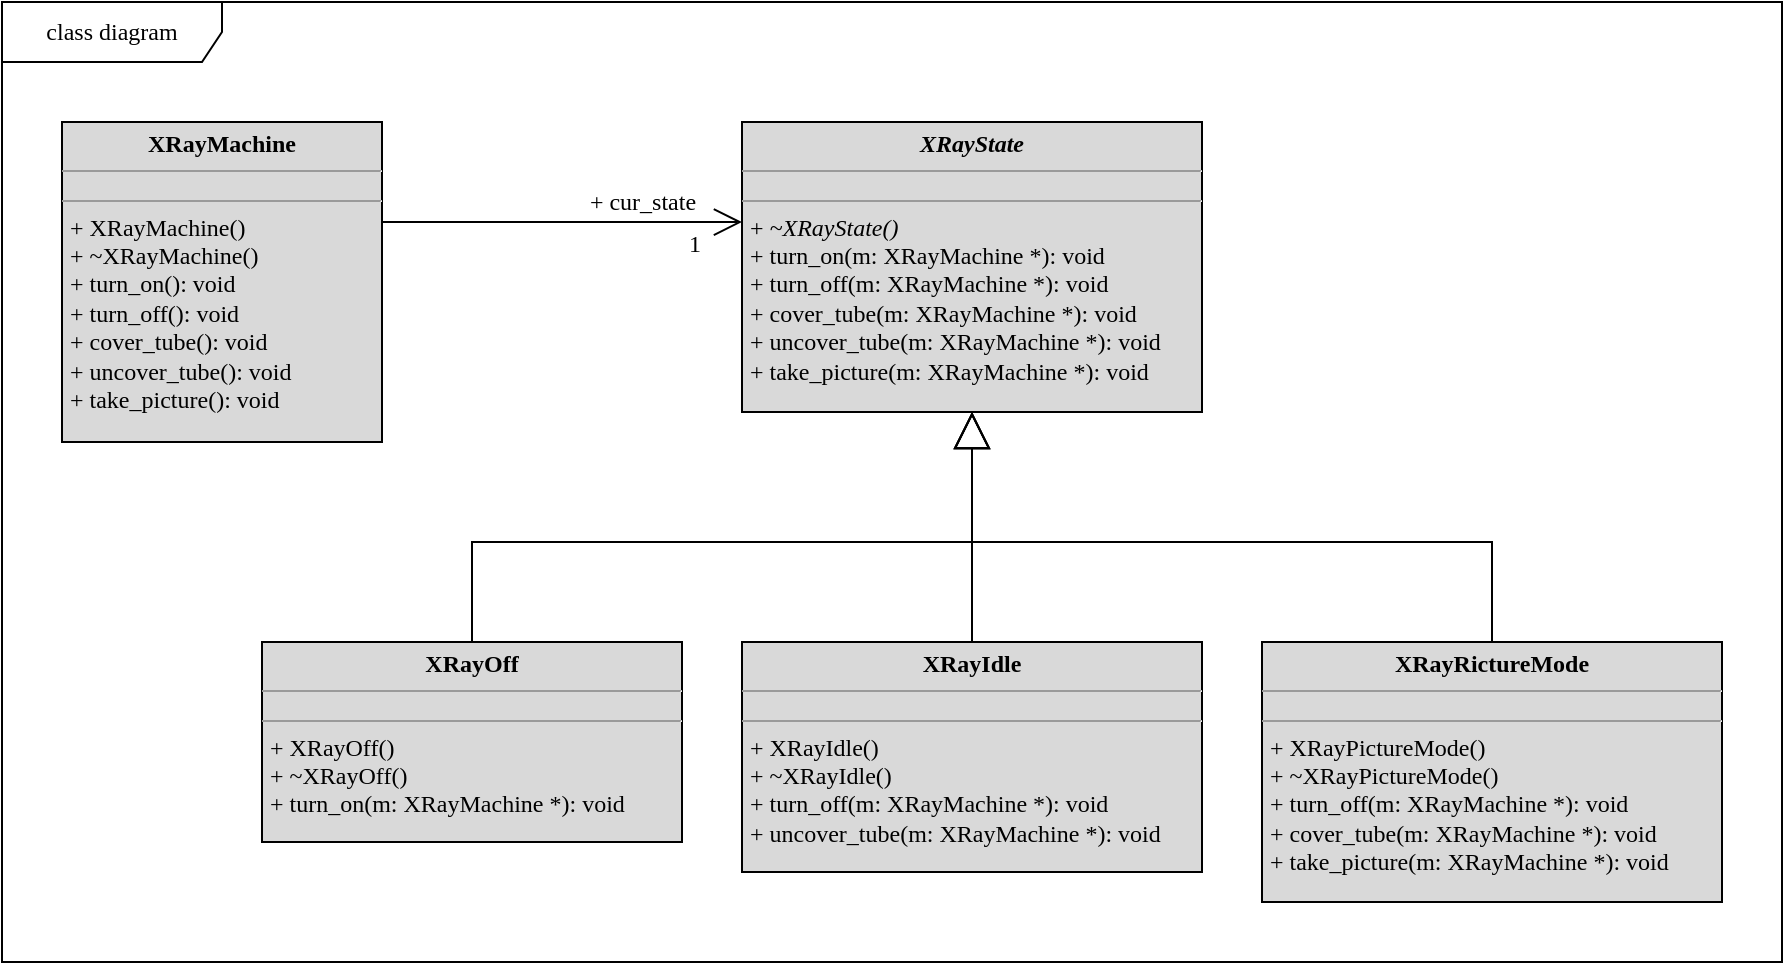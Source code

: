 <mxfile version="12.4.8" type="device"><diagram id="iNnbIr-GNQH2sSU8nPhJ" name="Page-1"><mxGraphModel dx="975" dy="546" grid="1" gridSize="10" guides="1" tooltips="1" connect="1" arrows="1" fold="1" page="1" pageScale="1" pageWidth="1169" pageHeight="827" math="0" shadow="0" extFonts="IBM Plex Sans^https://fonts.googleapis.com/css?family=IBM+Plex+Sans|IBM Plex Mono^https://fonts.googleapis.com/css?family=IBM+Plex+Mono"><root><mxCell id="0"/><mxCell id="1" parent="0"/><mxCell id="2L0PT9hVQQg2kNEpAI4E-1" value="&lt;font face=&quot;IBM Plex Sans&quot;&gt;class diagram&lt;/font&gt;" style="shape=umlFrame;whiteSpace=wrap;html=1;fontFamily=IBM Plex Mono;FType=g;width=110;height=30;" parent="1" vertex="1"><mxGeometry x="70" y="140" width="890" height="480" as="geometry"/></mxCell><mxCell id="2L0PT9hVQQg2kNEpAI4E-2" value="&lt;p style=&quot;margin: 0px ; margin-top: 4px ; text-align: center&quot;&gt;&lt;font face=&quot;IBM Plex Sans&quot;&gt;&lt;b&gt;XRayMachine&lt;/b&gt;&lt;br&gt;&lt;/font&gt;&lt;/p&gt;&lt;hr size=&quot;1&quot;&gt;&lt;p style=&quot;margin: 0px 0px 0px 4px ; font-size: 1px&quot;&gt;&lt;font style=&quot;font-size: 1px&quot; face=&quot;IBM Plex Sans&quot;&gt;&lt;br&gt;&lt;/font&gt;&lt;/p&gt;&lt;hr size=&quot;1&quot;&gt;&lt;p style=&quot;margin: 0px ; margin-left: 4px&quot;&gt;&lt;font face=&quot;IBM Plex Sans&quot;&gt;+ XRayMachine()&lt;/font&gt;&lt;/p&gt;&lt;p style=&quot;margin: 0px ; margin-left: 4px&quot;&gt;&lt;font face=&quot;IBM Plex Sans&quot;&gt;+ ~XRayMachine()&lt;/font&gt;&lt;/p&gt;&lt;p style=&quot;margin: 0px ; margin-left: 4px&quot;&gt;&lt;font face=&quot;IBM Plex Sans&quot;&gt;+ turn_on(): void&lt;/font&gt;&lt;/p&gt;&lt;p style=&quot;margin: 0px ; margin-left: 4px&quot;&gt;&lt;font face=&quot;IBM Plex Sans&quot;&gt;+ turn_off(): void&lt;/font&gt;&lt;/p&gt;&lt;p style=&quot;margin: 0px ; margin-left: 4px&quot;&gt;&lt;font face=&quot;IBM Plex Sans&quot;&gt;+ cover_tube(): void&lt;/font&gt;&lt;/p&gt;&lt;p style=&quot;margin: 0px ; margin-left: 4px&quot;&gt;&lt;font face=&quot;IBM Plex Sans&quot;&gt;+ uncover_tube(): void&lt;/font&gt;&lt;/p&gt;&lt;p style=&quot;margin: 0px ; margin-left: 4px&quot;&gt;&lt;font face=&quot;IBM Plex Sans&quot;&gt;+ take_picture(): void&lt;br&gt;&lt;/font&gt;&lt;/p&gt;&lt;p style=&quot;margin: 0px ; margin-left: 4px&quot;&gt;&lt;font face=&quot;IBM Plex Sans&quot;&gt;&lt;br&gt;&lt;/font&gt;&lt;/p&gt;" style="verticalAlign=top;align=left;overflow=fill;fontSize=12;fontFamily=Helvetica;html=1;fillColor=#D9D9D9;" parent="1" vertex="1"><mxGeometry x="100" y="200" width="160" height="160" as="geometry"/></mxCell><mxCell id="2L0PT9hVQQg2kNEpAI4E-3" value="&lt;p style=&quot;margin: 0px ; margin-top: 4px ; text-align: center&quot;&gt;&lt;font face=&quot;IBM Plex Sans&quot;&gt;&lt;i&gt;&lt;b&gt;XRayState&lt;/b&gt;&lt;/i&gt;&lt;br&gt;&lt;/font&gt;&lt;/p&gt;&lt;hr size=&quot;1&quot;&gt;&lt;p style=&quot;margin: 0px 0px 0px 4px ; font-size: 1px&quot;&gt;&lt;font style=&quot;font-size: 1px&quot; face=&quot;IBM Plex Sans&quot;&gt;&lt;br&gt;&lt;/font&gt;&lt;/p&gt;&lt;hr size=&quot;1&quot;&gt;&lt;p style=&quot;margin: 0px ; margin-left: 4px&quot;&gt;&lt;font face=&quot;IBM Plex Sans&quot;&gt;+ &lt;i&gt;~XRayState()&lt;/i&gt;&lt;/font&gt;&lt;/p&gt;&lt;p style=&quot;margin: 0px ; margin-left: 4px&quot;&gt;&lt;font face=&quot;IBM Plex Sans&quot;&gt;+ turn_on(m: XRayMachine *): void&lt;/font&gt;&lt;/p&gt;&lt;p style=&quot;margin: 0px ; margin-left: 4px&quot;&gt;&lt;font face=&quot;IBM Plex Sans&quot;&gt;+ turn_off(&lt;/font&gt;&lt;font face=&quot;IBM Plex Sans&quot;&gt;&lt;font face=&quot;IBM Plex Sans&quot;&gt;m: XRayMachine *&lt;/font&gt;): void&lt;/font&gt;&lt;/p&gt;&lt;p style=&quot;margin: 0px ; margin-left: 4px&quot;&gt;&lt;font face=&quot;IBM Plex Sans&quot;&gt;+ cover_tube(&lt;/font&gt;&lt;font face=&quot;IBM Plex Sans&quot;&gt;&lt;font face=&quot;IBM Plex Sans&quot;&gt;m: XRayMachine *&lt;/font&gt;): void&lt;/font&gt;&lt;/p&gt;&lt;p style=&quot;margin: 0px ; margin-left: 4px&quot;&gt;&lt;font face=&quot;IBM Plex Sans&quot;&gt;+ uncover_tube(&lt;/font&gt;&lt;font face=&quot;IBM Plex Sans&quot;&gt;&lt;font face=&quot;IBM Plex Sans&quot;&gt;m: XRayMachine *&lt;/font&gt;): void&lt;/font&gt;&lt;/p&gt;&lt;p style=&quot;margin: 0px ; margin-left: 4px&quot;&gt;&lt;font face=&quot;IBM Plex Sans&quot;&gt;+ take_picture(&lt;/font&gt;&lt;font face=&quot;IBM Plex Sans&quot;&gt;&lt;font face=&quot;IBM Plex Sans&quot;&gt;m: XRayMachine *&lt;/font&gt;): void&lt;br&gt;&lt;/font&gt;&lt;/p&gt;&lt;p style=&quot;margin: 0px ; margin-left: 4px&quot;&gt;&lt;font face=&quot;IBM Plex Sans&quot;&gt;&lt;br&gt;&lt;/font&gt;&lt;/p&gt;" style="verticalAlign=top;align=left;overflow=fill;fontSize=12;fontFamily=Helvetica;html=1;fillColor=#d9d9d9;" parent="1" vertex="1"><mxGeometry x="440" y="200" width="230" height="145" as="geometry"/></mxCell><mxCell id="2L0PT9hVQQg2kNEpAI4E-4" value="&lt;p style=&quot;margin: 0px ; margin-top: 4px ; text-align: center&quot;&gt;&lt;font face=&quot;IBM Plex Sans&quot;&gt;&lt;b&gt;XRayOff&lt;/b&gt;&lt;br&gt;&lt;/font&gt;&lt;/p&gt;&lt;hr size=&quot;1&quot;&gt;&lt;p style=&quot;margin: 0px 0px 0px 4px ; font-size: 1px&quot;&gt;&lt;font style=&quot;font-size: 1px&quot; face=&quot;IBM Plex Sans&quot;&gt;&lt;br&gt;&lt;/font&gt;&lt;/p&gt;&lt;hr size=&quot;1&quot;&gt;&lt;p style=&quot;margin: 0px ; margin-left: 4px&quot;&gt;&lt;font face=&quot;IBM Plex Sans&quot;&gt;+ XRayOff()&lt;br&gt;&lt;/font&gt;&lt;/p&gt;&lt;p style=&quot;margin: 0px ; margin-left: 4px&quot;&gt;&lt;font face=&quot;IBM Plex Sans&quot;&gt;+ ~XRayOff()&lt;/font&gt;&lt;/p&gt;&lt;p style=&quot;margin: 0px ; margin-left: 4px&quot;&gt;&lt;font face=&quot;IBM Plex Sans&quot;&gt;+ turn_on(m: XRayMachine *): void&lt;/font&gt;&lt;/p&gt;&lt;font face=&quot;IBM Plex Sans&quot;&gt;&lt;/font&gt;&lt;p style=&quot;margin: 0px ; margin-left: 4px&quot;&gt;&lt;font face=&quot;IBM Plex Sans&quot;&gt;&lt;br&gt;&lt;/font&gt;&lt;/p&gt;" style="verticalAlign=top;align=left;overflow=fill;fontSize=12;fontFamily=Helvetica;html=1;fillColor=#D9D9D9;" parent="1" vertex="1"><mxGeometry x="200" y="460" width="210" height="100" as="geometry"/></mxCell><mxCell id="2L0PT9hVQQg2kNEpAI4E-5" value="&lt;p style=&quot;margin: 0px ; margin-top: 4px ; text-align: center&quot;&gt;&lt;font face=&quot;IBM Plex Sans&quot;&gt;&lt;b&gt;XRayIdle&lt;/b&gt;&lt;br&gt;&lt;/font&gt;&lt;/p&gt;&lt;hr size=&quot;1&quot;&gt;&lt;p style=&quot;margin: 0px 0px 0px 4px ; font-size: 1px&quot;&gt;&lt;font style=&quot;font-size: 1px&quot; face=&quot;IBM Plex Sans&quot;&gt;&lt;br&gt;&lt;/font&gt;&lt;/p&gt;&lt;hr size=&quot;1&quot;&gt;&lt;p style=&quot;margin: 0px ; margin-left: 4px&quot;&gt;&lt;font face=&quot;IBM Plex Sans&quot;&gt;+ XRayIdle()&lt;br&gt;&lt;/font&gt;&lt;/p&gt;&lt;p style=&quot;margin: 0px ; margin-left: 4px&quot;&gt;&lt;font face=&quot;IBM Plex Sans&quot;&gt;+ ~XRayIdle()&lt;/font&gt;&lt;/p&gt;&lt;p style=&quot;margin: 0px ; margin-left: 4px&quot;&gt;&lt;font face=&quot;IBM Plex Sans&quot;&gt;+ turn_off(m: XRayMachine *): void&lt;/font&gt;&lt;/p&gt;&lt;p style=&quot;margin: 0px ; margin-left: 4px&quot;&gt;&lt;font face=&quot;IBM Plex Sans&quot;&gt;+ uncover_tube(m: XRayMachine *): void&lt;br&gt;&lt;/font&gt;&lt;/p&gt;&lt;p style=&quot;margin: 0px ; margin-left: 4px&quot;&gt;&lt;font face=&quot;IBM Plex Sans&quot;&gt;&lt;br&gt;&lt;/font&gt;&lt;/p&gt;" style="verticalAlign=top;align=left;overflow=fill;fontSize=12;fontFamily=Helvetica;html=1;fillColor=#D9D9D9;" parent="1" vertex="1"><mxGeometry x="440" y="460" width="230" height="115" as="geometry"/></mxCell><mxCell id="2L0PT9hVQQg2kNEpAI4E-7" value="&lt;p style=&quot;margin: 0px ; margin-top: 4px ; text-align: center&quot;&gt;&lt;font face=&quot;IBM Plex Sans&quot;&gt;&lt;b&gt;XRayRictureMode&lt;/b&gt;&lt;br&gt;&lt;/font&gt;&lt;/p&gt;&lt;hr size=&quot;1&quot;&gt;&lt;p style=&quot;margin: 0px 0px 0px 4px ; font-size: 1px&quot;&gt;&lt;font style=&quot;font-size: 1px&quot; face=&quot;IBM Plex Sans&quot;&gt;&lt;br&gt;&lt;/font&gt;&lt;/p&gt;&lt;hr size=&quot;1&quot;&gt;&lt;p style=&quot;margin: 0px ; margin-left: 4px&quot;&gt;&lt;font face=&quot;IBM Plex Sans&quot;&gt;+ XRayPictureMode()&lt;br&gt;&lt;/font&gt;&lt;/p&gt;&lt;p style=&quot;margin: 0px ; margin-left: 4px&quot;&gt;&lt;font face=&quot;IBM Plex Sans&quot;&gt;+ ~XRayPictureMode()&lt;/font&gt;&lt;/p&gt;&lt;p style=&quot;margin: 0px ; margin-left: 4px&quot;&gt;&lt;font face=&quot;IBM Plex Sans&quot;&gt;+ turn_off(m: XRayMachine *): void&lt;/font&gt;&lt;/p&gt;&lt;p style=&quot;margin: 0px ; margin-left: 4px&quot;&gt;&lt;font face=&quot;IBM Plex Sans&quot;&gt;+ cover_tube(m: XRayMachine *): void&lt;br&gt;&lt;/font&gt;&lt;/p&gt;&lt;p style=&quot;margin: 0px ; margin-left: 4px&quot;&gt;&lt;font face=&quot;IBM Plex Sans&quot;&gt;+ take_picture(m: XRayMachine *): void&lt;br&gt;&lt;/font&gt;&lt;/p&gt;" style="verticalAlign=top;align=left;overflow=fill;fontSize=12;fontFamily=Helvetica;html=1;fillColor=#D9D9D9;" parent="1" vertex="1"><mxGeometry x="700" y="460" width="230" height="130" as="geometry"/></mxCell><mxCell id="2L0PT9hVQQg2kNEpAI4E-8" value="" style="endArrow=block;endSize=16;endFill=0;html=1;entryX=0.5;entryY=1;entryDx=0;entryDy=0;exitX=0.5;exitY=0;exitDx=0;exitDy=0;rounded=0;" parent="1" source="2L0PT9hVQQg2kNEpAI4E-4" target="2L0PT9hVQQg2kNEpAI4E-3" edge="1"><mxGeometry width="160" relative="1" as="geometry"><mxPoint x="260" y="430" as="sourcePoint"/><mxPoint x="420" y="430" as="targetPoint"/><Array as="points"><mxPoint x="305" y="410"/><mxPoint x="555" y="410"/></Array></mxGeometry></mxCell><mxCell id="2L0PT9hVQQg2kNEpAI4E-9" value="" style="endArrow=block;endSize=16;endFill=0;html=1;exitX=0.5;exitY=0;exitDx=0;exitDy=0;entryX=0.5;entryY=1;entryDx=0;entryDy=0;" parent="1" source="2L0PT9hVQQg2kNEpAI4E-5" target="2L0PT9hVQQg2kNEpAI4E-3" edge="1"><mxGeometry width="160" relative="1" as="geometry"><mxPoint x="315.0" y="467.5" as="sourcePoint"/><mxPoint x="565" y="355" as="targetPoint"/></mxGeometry></mxCell><mxCell id="2L0PT9hVQQg2kNEpAI4E-10" value="" style="endArrow=block;endSize=16;endFill=0;html=1;exitX=0.5;exitY=0;exitDx=0;exitDy=0;entryX=0.5;entryY=1;entryDx=0;entryDy=0;rounded=0;" parent="1" source="2L0PT9hVQQg2kNEpAI4E-7" target="2L0PT9hVQQg2kNEpAI4E-3" edge="1"><mxGeometry width="160" relative="1" as="geometry"><mxPoint x="565.0" y="467.5" as="sourcePoint"/><mxPoint x="565.0" y="355" as="targetPoint"/><Array as="points"><mxPoint x="815" y="410"/><mxPoint x="555" y="410"/></Array></mxGeometry></mxCell><mxCell id="2L0PT9hVQQg2kNEpAI4E-13" value="" style="endArrow=open;endFill=1;endSize=12;html=1;entryX=0;entryY=0.345;entryDx=0;entryDy=0;entryPerimeter=0;" parent="1" target="2L0PT9hVQQg2kNEpAI4E-3" edge="1"><mxGeometry width="160" relative="1" as="geometry"><mxPoint x="260" y="250" as="sourcePoint"/><mxPoint x="420" y="250" as="targetPoint"/></mxGeometry></mxCell><mxCell id="2L0PT9hVQQg2kNEpAI4E-14" value="&lt;font&gt;+ cur_state&lt;/font&gt;" style="text;html=1;align=center;verticalAlign=middle;resizable=0;points=[];labelBackgroundColor=#ffffff;fontFamily=IBM Plex Sans;" parent="2L0PT9hVQQg2kNEpAI4E-13" vertex="1" connectable="0"><mxGeometry x="0.167" y="-1" relative="1" as="geometry"><mxPoint x="24.8" y="-11.01" as="offset"/></mxGeometry></mxCell><mxCell id="2L0PT9hVQQg2kNEpAI4E-15" value="1" style="text;html=1;align=center;verticalAlign=middle;resizable=0;points=[];labelBackgroundColor=#ffffff;fontFamily=IBM Plex Sans;" parent="2L0PT9hVQQg2kNEpAI4E-13" vertex="1" connectable="0"><mxGeometry x="0.14" relative="1" as="geometry"><mxPoint x="53.2" y="10.99" as="offset"/></mxGeometry></mxCell></root></mxGraphModel></diagram></mxfile>